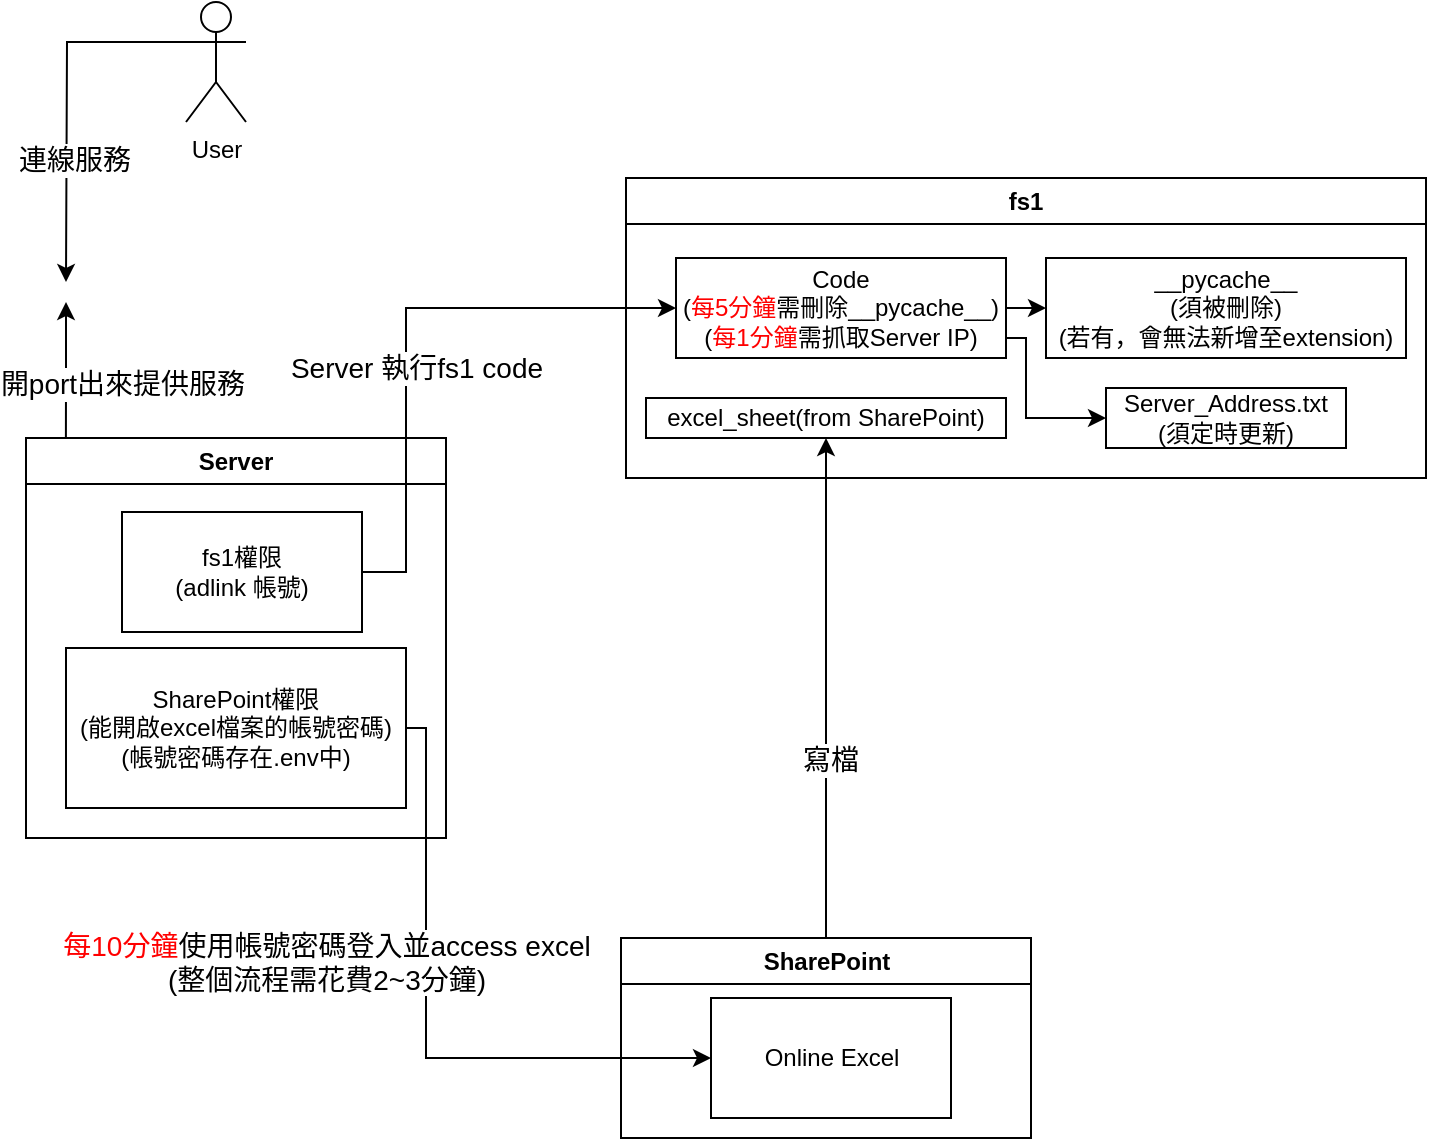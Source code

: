 <mxfile version="22.1.16" type="device">
  <diagram name="第 1 页" id="zsrg8XbmhCFExcl41Odr">
    <mxGraphModel dx="1034" dy="455" grid="1" gridSize="10" guides="1" tooltips="1" connect="1" arrows="1" fold="1" page="1" pageScale="1" pageWidth="827" pageHeight="1169" math="0" shadow="0">
      <root>
        <mxCell id="0" />
        <mxCell id="1" parent="0" />
        <mxCell id="yLGQsLpICkx2n2eQgz0B-2" value="fs1" style="swimlane;whiteSpace=wrap;html=1;" vertex="1" parent="1">
          <mxGeometry x="320" y="348" width="400" height="150" as="geometry" />
        </mxCell>
        <mxCell id="yLGQsLpICkx2n2eQgz0B-20" style="edgeStyle=orthogonalEdgeStyle;rounded=0;orthogonalLoop=1;jettySize=auto;html=1;exitX=1;exitY=1;exitDx=0;exitDy=0;entryX=0;entryY=0.5;entryDx=0;entryDy=0;" edge="1" parent="yLGQsLpICkx2n2eQgz0B-2" source="yLGQsLpICkx2n2eQgz0B-3" target="yLGQsLpICkx2n2eQgz0B-18">
          <mxGeometry relative="1" as="geometry">
            <Array as="points">
              <mxPoint x="190" y="80" />
              <mxPoint x="200" y="80" />
              <mxPoint x="200" y="120" />
            </Array>
          </mxGeometry>
        </mxCell>
        <mxCell id="yLGQsLpICkx2n2eQgz0B-3" value="Code&lt;br&gt;(&lt;font color=&quot;#ff0000&quot;&gt;每5分鐘&lt;/font&gt;需刪除__pycache__)&lt;br&gt;(&lt;font color=&quot;#ff0000&quot;&gt;每1分鐘&lt;/font&gt;需抓取Server IP)" style="whiteSpace=wrap;html=1;" vertex="1" parent="yLGQsLpICkx2n2eQgz0B-2">
          <mxGeometry x="25" y="40" width="165" height="50" as="geometry" />
        </mxCell>
        <mxCell id="yLGQsLpICkx2n2eQgz0B-4" value="excel_sheet(from SharePoint)" style="whiteSpace=wrap;html=1;" vertex="1" parent="yLGQsLpICkx2n2eQgz0B-2">
          <mxGeometry x="10" y="110" width="180" height="20" as="geometry" />
        </mxCell>
        <mxCell id="yLGQsLpICkx2n2eQgz0B-18" value="Server_Address.txt&lt;br&gt;(須定時更新)" style="whiteSpace=wrap;html=1;" vertex="1" parent="yLGQsLpICkx2n2eQgz0B-2">
          <mxGeometry x="240" y="105" width="120" height="30" as="geometry" />
        </mxCell>
        <mxCell id="yLGQsLpICkx2n2eQgz0B-8" style="edgeStyle=orthogonalEdgeStyle;rounded=0;orthogonalLoop=1;jettySize=auto;html=1;exitX=0.5;exitY=0;exitDx=0;exitDy=0;entryX=0.5;entryY=1;entryDx=0;entryDy=0;" edge="1" parent="1" source="yLGQsLpICkx2n2eQgz0B-5" target="yLGQsLpICkx2n2eQgz0B-4">
          <mxGeometry relative="1" as="geometry" />
        </mxCell>
        <mxCell id="yLGQsLpICkx2n2eQgz0B-9" value="&lt;font style=&quot;font-size: 14px;&quot;&gt;寫檔&lt;/font&gt;" style="edgeLabel;html=1;align=center;verticalAlign=middle;resizable=0;points=[];" vertex="1" connectable="0" parent="yLGQsLpICkx2n2eQgz0B-8">
          <mxGeometry x="-0.29" y="-2" relative="1" as="geometry">
            <mxPoint as="offset" />
          </mxGeometry>
        </mxCell>
        <mxCell id="yLGQsLpICkx2n2eQgz0B-5" value="SharePoint" style="swimlane;whiteSpace=wrap;html=1;" vertex="1" parent="1">
          <mxGeometry x="317.5" y="728" width="205" height="100" as="geometry" />
        </mxCell>
        <mxCell id="yLGQsLpICkx2n2eQgz0B-6" value="Online Excel" style="whiteSpace=wrap;html=1;" vertex="1" parent="yLGQsLpICkx2n2eQgz0B-5">
          <mxGeometry x="45" y="30" width="120" height="60" as="geometry" />
        </mxCell>
        <mxCell id="yLGQsLpICkx2n2eQgz0B-25" style="edgeStyle=orthogonalEdgeStyle;rounded=0;orthogonalLoop=1;jettySize=auto;html=1;exitX=0.095;exitY=0.01;exitDx=0;exitDy=0;exitPerimeter=0;" edge="1" parent="1" source="yLGQsLpICkx2n2eQgz0B-10">
          <mxGeometry relative="1" as="geometry">
            <mxPoint x="40" y="410" as="targetPoint" />
          </mxGeometry>
        </mxCell>
        <mxCell id="yLGQsLpICkx2n2eQgz0B-26" value="&lt;font style=&quot;font-size: 14px;&quot;&gt;開port出來提供服務&lt;/font&gt;" style="edgeLabel;html=1;align=center;verticalAlign=middle;resizable=0;points=[];" vertex="1" connectable="0" parent="yLGQsLpICkx2n2eQgz0B-25">
          <mxGeometry x="-0.166" y="2" relative="1" as="geometry">
            <mxPoint x="30" as="offset" />
          </mxGeometry>
        </mxCell>
        <mxCell id="yLGQsLpICkx2n2eQgz0B-10" value="Server" style="swimlane;whiteSpace=wrap;html=1;" vertex="1" parent="1">
          <mxGeometry x="20" y="478" width="210" height="200" as="geometry" />
        </mxCell>
        <mxCell id="yLGQsLpICkx2n2eQgz0B-11" value="fs1權限&lt;br&gt;(adlink 帳號)" style="whiteSpace=wrap;html=1;" vertex="1" parent="yLGQsLpICkx2n2eQgz0B-10">
          <mxGeometry x="48" y="37" width="120" height="60" as="geometry" />
        </mxCell>
        <mxCell id="yLGQsLpICkx2n2eQgz0B-12" value="SharePoint權限&lt;br&gt;(能開啟excel檔案的帳號密碼)&lt;br&gt;(帳號密碼存在.env中)" style="whiteSpace=wrap;html=1;" vertex="1" parent="yLGQsLpICkx2n2eQgz0B-10">
          <mxGeometry x="20" y="105" width="170" height="80" as="geometry" />
        </mxCell>
        <mxCell id="yLGQsLpICkx2n2eQgz0B-13" style="edgeStyle=orthogonalEdgeStyle;rounded=0;orthogonalLoop=1;jettySize=auto;html=1;exitX=1;exitY=0.5;exitDx=0;exitDy=0;entryX=0;entryY=0.5;entryDx=0;entryDy=0;" edge="1" parent="1" source="yLGQsLpICkx2n2eQgz0B-11" target="yLGQsLpICkx2n2eQgz0B-3">
          <mxGeometry relative="1" as="geometry">
            <Array as="points">
              <mxPoint x="210" y="545" />
              <mxPoint x="210" y="413" />
            </Array>
          </mxGeometry>
        </mxCell>
        <mxCell id="yLGQsLpICkx2n2eQgz0B-14" value="&lt;font style=&quot;font-size: 14px;&quot;&gt;Server 執行fs1 code&lt;/font&gt;" style="edgeLabel;html=1;align=center;verticalAlign=middle;resizable=0;points=[];" vertex="1" connectable="0" parent="yLGQsLpICkx2n2eQgz0B-13">
          <mxGeometry x="0.355" y="-1" relative="1" as="geometry">
            <mxPoint x="-37" y="29" as="offset" />
          </mxGeometry>
        </mxCell>
        <mxCell id="yLGQsLpICkx2n2eQgz0B-15" style="edgeStyle=orthogonalEdgeStyle;rounded=0;orthogonalLoop=1;jettySize=auto;html=1;exitX=1;exitY=0.5;exitDx=0;exitDy=0;entryX=0;entryY=0.5;entryDx=0;entryDy=0;" edge="1" parent="1" source="yLGQsLpICkx2n2eQgz0B-12" target="yLGQsLpICkx2n2eQgz0B-6">
          <mxGeometry relative="1" as="geometry">
            <Array as="points">
              <mxPoint x="220" y="623" />
              <mxPoint x="220" y="788" />
            </Array>
          </mxGeometry>
        </mxCell>
        <mxCell id="yLGQsLpICkx2n2eQgz0B-16" value="&lt;font style=&quot;font-size: 14px;&quot;&gt;&lt;font color=&quot;#ff0000&quot;&gt;每10分鐘&lt;/font&gt;使用帳號密碼登入並access excel&lt;br&gt;(整個流程需花費2~3分鐘)&lt;/font&gt;" style="edgeLabel;html=1;align=center;verticalAlign=middle;resizable=0;points=[];" vertex="1" connectable="0" parent="yLGQsLpICkx2n2eQgz0B-15">
          <mxGeometry x="0.304" y="-2" relative="1" as="geometry">
            <mxPoint x="-82" y="-50" as="offset" />
          </mxGeometry>
        </mxCell>
        <mxCell id="yLGQsLpICkx2n2eQgz0B-17" value="__pycache__&lt;br&gt;(須被刪除)&lt;br&gt;(若有，會無法新增至extension)" style="whiteSpace=wrap;html=1;" vertex="1" parent="1">
          <mxGeometry x="530" y="388" width="180" height="50" as="geometry" />
        </mxCell>
        <mxCell id="yLGQsLpICkx2n2eQgz0B-19" style="edgeStyle=orthogonalEdgeStyle;rounded=0;orthogonalLoop=1;jettySize=auto;html=1;exitX=1;exitY=0.5;exitDx=0;exitDy=0;entryX=0;entryY=0.5;entryDx=0;entryDy=0;" edge="1" parent="1" source="yLGQsLpICkx2n2eQgz0B-3" target="yLGQsLpICkx2n2eQgz0B-17">
          <mxGeometry relative="1" as="geometry" />
        </mxCell>
        <mxCell id="yLGQsLpICkx2n2eQgz0B-27" style="edgeStyle=orthogonalEdgeStyle;rounded=0;orthogonalLoop=1;jettySize=auto;html=1;exitX=0;exitY=0.333;exitDx=0;exitDy=0;exitPerimeter=0;" edge="1" parent="1" source="yLGQsLpICkx2n2eQgz0B-22">
          <mxGeometry relative="1" as="geometry">
            <mxPoint x="40" y="400" as="targetPoint" />
          </mxGeometry>
        </mxCell>
        <mxCell id="yLGQsLpICkx2n2eQgz0B-28" value="&lt;font style=&quot;font-size: 14px;&quot;&gt;連線服務&lt;/font&gt;" style="edgeLabel;html=1;align=center;verticalAlign=middle;resizable=0;points=[];" vertex="1" connectable="0" parent="yLGQsLpICkx2n2eQgz0B-27">
          <mxGeometry x="0.316" y="3" relative="1" as="geometry">
            <mxPoint as="offset" />
          </mxGeometry>
        </mxCell>
        <mxCell id="yLGQsLpICkx2n2eQgz0B-22" value="User" style="shape=umlActor;verticalLabelPosition=bottom;verticalAlign=top;html=1;outlineConnect=0;" vertex="1" parent="1">
          <mxGeometry x="100" y="260" width="30" height="60" as="geometry" />
        </mxCell>
      </root>
    </mxGraphModel>
  </diagram>
</mxfile>
